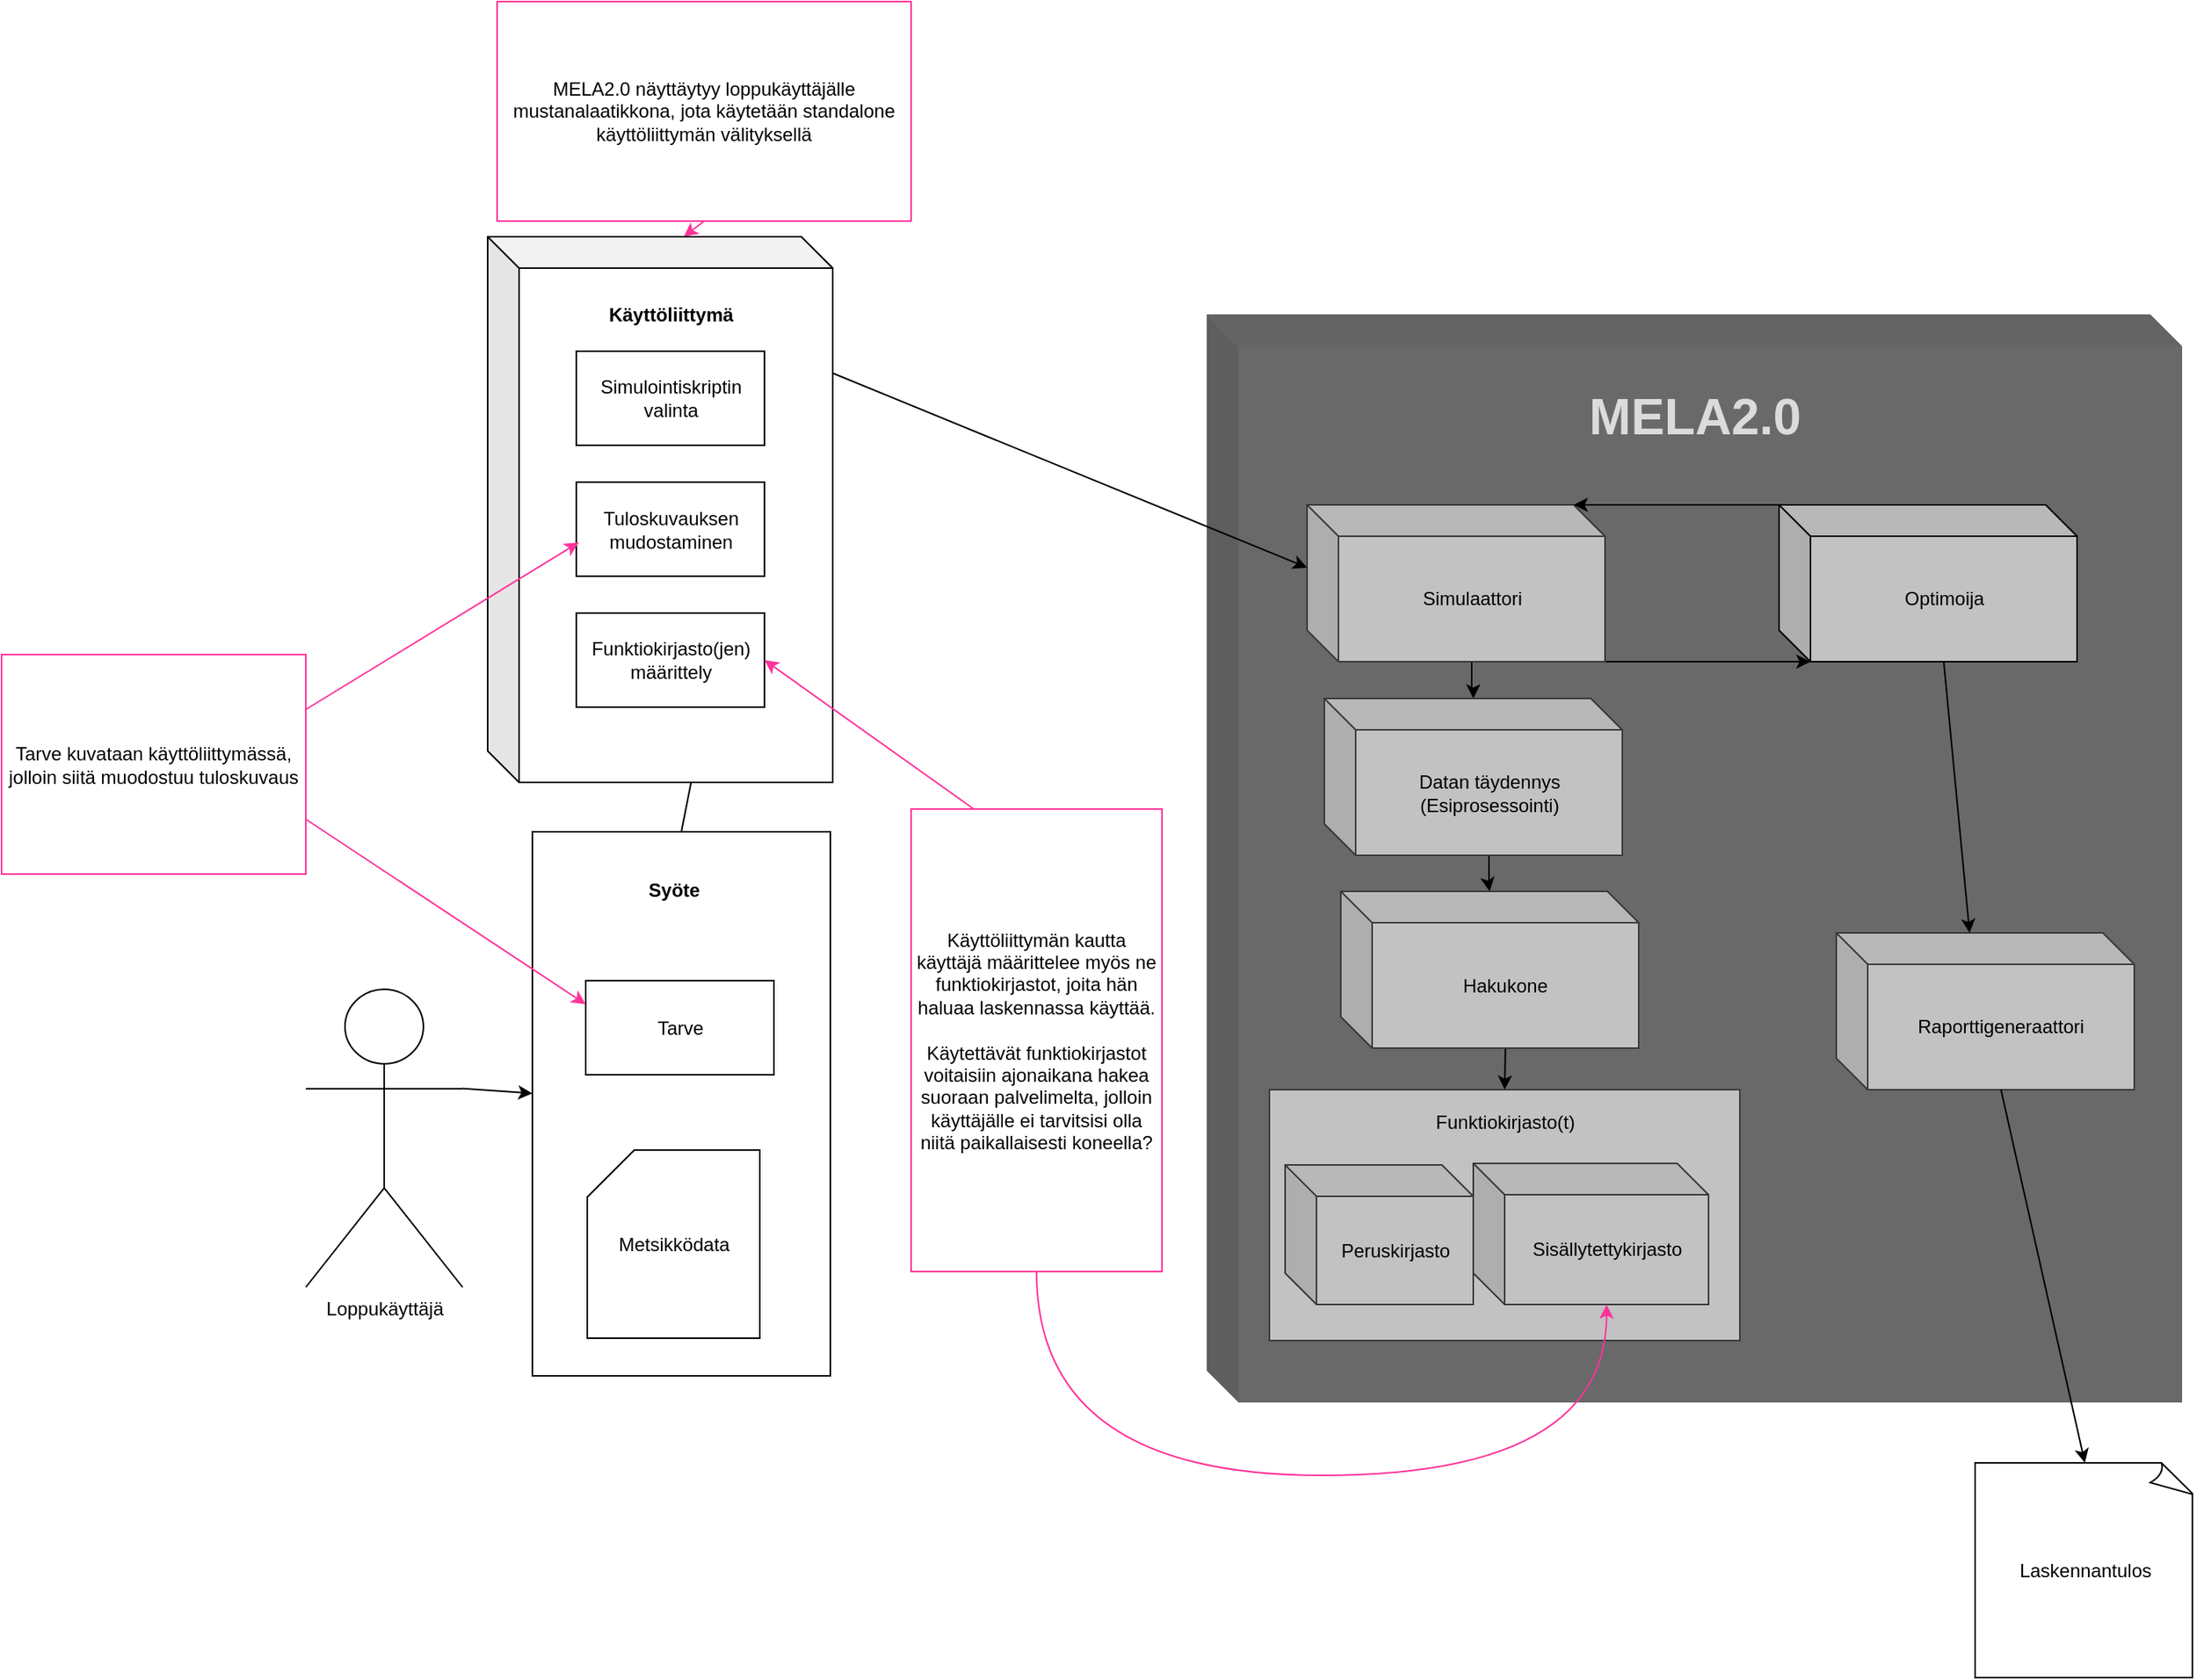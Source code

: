 <mxfile version="10.8.2" type="device"><diagram id="pi8lVP-4z1GT94MgnUVW" name="Page-1"><mxGraphModel dx="2221" dy="793" grid="1" gridSize="10" guides="1" tooltips="1" connect="1" arrows="1" fold="1" page="1" pageScale="1" pageWidth="827" pageHeight="1169" math="0" shadow="0"><root><mxCell id="0"/><mxCell id="1" parent="0"/><mxCell id="40KGSKT9UNboP6RaPfs_-22" style="edgeStyle=none;rounded=0;orthogonalLoop=1;jettySize=auto;html=1;exitX=0.5;exitY=0;exitDx=0;exitDy=0;entryX=0;entryY=0;entryDx=145;entryDy=270;entryPerimeter=0;fontSize=12;fontColor=#000000;" parent="1" source="40KGSKT9UNboP6RaPfs_-19" target="40KGSKT9UNboP6RaPfs_-14" edge="1"><mxGeometry relative="1" as="geometry"/></mxCell><mxCell id="40KGSKT9UNboP6RaPfs_-50" style="edgeStyle=none;rounded=0;orthogonalLoop=1;jettySize=auto;html=1;exitX=1;exitY=0.333;exitDx=0;exitDy=0;exitPerimeter=0;fontSize=12;fontColor=#000000;" parent="1" source="40KGSKT9UNboP6RaPfs_-2" target="40KGSKT9UNboP6RaPfs_-19" edge="1"><mxGeometry relative="1" as="geometry"/></mxCell><mxCell id="40KGSKT9UNboP6RaPfs_-2" value="Loppukäyttäjä" style="shape=umlActor;verticalLabelPosition=bottom;labelBackgroundColor=#ffffff;verticalAlign=top;html=1;outlineConnect=0;fontSize=12;" parent="1" vertex="1"><mxGeometry x="24" y="730" width="100" height="190" as="geometry"/></mxCell><mxCell id="40KGSKT9UNboP6RaPfs_-7" value="" style="shape=cube;whiteSpace=wrap;html=1;boundedLbl=1;backgroundOutline=1;darkOpacity=0.05;darkOpacity2=0.1;fontSize=12;fillColor=#696969;strokeColor=#666666;fontColor=#333333;" parent="1" vertex="1"><mxGeometry x="599" y="300" width="621" height="693" as="geometry"/></mxCell><mxCell id="40KGSKT9UNboP6RaPfs_-10" value="MELA2.0" style="text;html=1;strokeColor=none;fillColor=none;align=center;verticalAlign=middle;whiteSpace=wrap;rounded=0;fontSize=32;fontColor=#DBDBDB;fontStyle=1" parent="1" vertex="1"><mxGeometry x="829.5" y="340" width="160" height="50" as="geometry"/></mxCell><mxCell id="40KGSKT9UNboP6RaPfs_-9" value="Raporttigeneraattori" style="shape=cube;whiteSpace=wrap;html=1;boundedLbl=1;backgroundOutline=1;darkOpacity=0.05;darkOpacity2=0.1;fontSize=12;fillColor=#C2C2C2;strokeColor=#36393d;" parent="1" vertex="1"><mxGeometry x="1000" y="694" width="190" height="100" as="geometry"/></mxCell><mxCell id="40KGSKT9UNboP6RaPfs_-38" style="edgeStyle=none;rounded=0;orthogonalLoop=1;jettySize=auto;html=1;exitX=1;exitY=1;exitDx=0;exitDy=0;exitPerimeter=0;entryX=0;entryY=0;entryDx=20;entryDy=100;entryPerimeter=0;fontSize=12;fontColor=#000000;" parent="1" source="40KGSKT9UNboP6RaPfs_-24" target="40KGSKT9UNboP6RaPfs_-31" edge="1"><mxGeometry relative="1" as="geometry"/></mxCell><mxCell id="emaYGgCwE5d-gxYSA4h4-3" style="edgeStyle=orthogonalEdgeStyle;rounded=0;orthogonalLoop=1;jettySize=auto;html=1;exitX=0;exitY=0;exitDx=105;exitDy=100;exitPerimeter=0;fontSize=12;" edge="1" parent="1" source="40KGSKT9UNboP6RaPfs_-24" target="emaYGgCwE5d-gxYSA4h4-1"><mxGeometry relative="1" as="geometry"/></mxCell><mxCell id="40KGSKT9UNboP6RaPfs_-24" value="Simulaattori" style="shape=cube;whiteSpace=wrap;html=1;boundedLbl=1;backgroundOutline=1;darkOpacity=0.05;darkOpacity2=0.1;fontSize=12;fillColor=#C2C2C2;strokeColor=#36393d;" parent="1" vertex="1"><mxGeometry x="662.5" y="421" width="190" height="100" as="geometry"/></mxCell><mxCell id="40KGSKT9UNboP6RaPfs_-36" style="edgeStyle=none;rounded=0;orthogonalLoop=1;jettySize=auto;html=1;exitX=0;exitY=0;exitDx=105;exitDy=100;exitPerimeter=0;entryX=0.5;entryY=0;entryDx=0;entryDy=0;fontSize=12;fontColor=#000000;" parent="1" source="40KGSKT9UNboP6RaPfs_-25" target="40KGSKT9UNboP6RaPfs_-29" edge="1"><mxGeometry relative="1" as="geometry"/></mxCell><mxCell id="40KGSKT9UNboP6RaPfs_-25" value="Hakukone" style="shape=cube;whiteSpace=wrap;html=1;boundedLbl=1;backgroundOutline=1;darkOpacity=0.05;darkOpacity2=0.1;fontSize=12;fillColor=#C2C2C2;strokeColor=#36393d;" parent="1" vertex="1"><mxGeometry x="684" y="667.5" width="190" height="100" as="geometry"/></mxCell><mxCell id="40KGSKT9UNboP6RaPfs_-39" style="edgeStyle=none;rounded=0;orthogonalLoop=1;jettySize=auto;html=1;exitX=0;exitY=0;exitDx=0;exitDy=0;exitPerimeter=0;entryX=0;entryY=0;entryDx=170;entryDy=0;entryPerimeter=0;fontSize=12;fontColor=#000000;" parent="1" source="40KGSKT9UNboP6RaPfs_-31" target="40KGSKT9UNboP6RaPfs_-24" edge="1"><mxGeometry relative="1" as="geometry"/></mxCell><mxCell id="40KGSKT9UNboP6RaPfs_-40" style="edgeStyle=none;rounded=0;orthogonalLoop=1;jettySize=auto;html=1;exitX=0;exitY=0;exitDx=105;exitDy=100;exitPerimeter=0;entryX=0;entryY=0;entryDx=85;entryDy=0;entryPerimeter=0;fontSize=12;fontColor=#000000;" parent="1" source="40KGSKT9UNboP6RaPfs_-31" target="40KGSKT9UNboP6RaPfs_-9" edge="1"><mxGeometry relative="1" as="geometry"/></mxCell><mxCell id="40KGSKT9UNboP6RaPfs_-31" value="Optimoija" style="shape=cube;whiteSpace=wrap;html=1;boundedLbl=1;backgroundOutline=1;darkOpacity=0.05;darkOpacity2=0.1;fontSize=12;fillColor=#C2C2C2;strokeColor=#000000;" parent="1" vertex="1"><mxGeometry x="963.5" y="421" width="190" height="100" as="geometry"/></mxCell><mxCell id="40KGSKT9UNboP6RaPfs_-35" value="" style="group;fontSize=12;" parent="1" vertex="1" connectable="0"><mxGeometry x="638.5" y="626" width="300" height="160" as="geometry"/></mxCell><mxCell id="40KGSKT9UNboP6RaPfs_-42" value="Laskennantulos" style="whiteSpace=wrap;html=1;shape=mxgraph.basic.document;fontSize=12;" parent="1" vertex="1"><mxGeometry x="1088.5" y="1032" width="140" height="137" as="geometry"/></mxCell><mxCell id="40KGSKT9UNboP6RaPfs_-49" value="" style="group;fontSize=12;" parent="1" vertex="1" connectable="0"><mxGeometry x="168.5" y="629.5" width="190" height="347" as="geometry"/></mxCell><mxCell id="40KGSKT9UNboP6RaPfs_-19" value="" style="rounded=0;whiteSpace=wrap;html=1;fillColor=#ffffff;fontSize=12;fontColor=#000000;" parent="40KGSKT9UNboP6RaPfs_-49" vertex="1"><mxGeometry width="190" height="347" as="geometry"/></mxCell><mxCell id="40KGSKT9UNboP6RaPfs_-5" value="Metsikködata" style="shape=card;whiteSpace=wrap;html=1;fontSize=12;" parent="40KGSKT9UNboP6RaPfs_-49" vertex="1"><mxGeometry x="35" y="203" width="110" height="120" as="geometry"/></mxCell><mxCell id="40KGSKT9UNboP6RaPfs_-17" value="Tarve" style="rounded=0;whiteSpace=wrap;html=1;fillColor=#ffffff;fontSize=12;fontColor=#000000;" parent="40KGSKT9UNboP6RaPfs_-49" vertex="1"><mxGeometry x="34" y="95" width="120" height="60" as="geometry"/></mxCell><mxCell id="40KGSKT9UNboP6RaPfs_-20" value="Syöte" style="text;html=1;strokeColor=none;fillColor=none;align=center;verticalAlign=middle;whiteSpace=wrap;rounded=0;fontSize=12;fontColor=#000000;fontStyle=1" parent="40KGSKT9UNboP6RaPfs_-49" vertex="1"><mxGeometry x="70" y="27" width="40" height="20" as="geometry"/></mxCell><mxCell id="40KGSKT9UNboP6RaPfs_-32" style="edgeStyle=none;rounded=0;orthogonalLoop=1;jettySize=auto;html=1;exitX=1;exitY=0.25;exitDx=0;exitDy=0;exitPerimeter=0;entryX=0;entryY=0;entryDx=0;entryDy=40;entryPerimeter=0;fontSize=12;fontColor=#000000;" parent="1" source="40KGSKT9UNboP6RaPfs_-14" target="40KGSKT9UNboP6RaPfs_-24" edge="1"><mxGeometry relative="1" as="geometry"/></mxCell><mxCell id="40KGSKT9UNboP6RaPfs_-46" style="edgeStyle=none;rounded=0;orthogonalLoop=1;jettySize=auto;html=1;exitX=0;exitY=0;exitDx=105;exitDy=100;exitPerimeter=0;entryX=0.5;entryY=0;entryDx=0;entryDy=0;entryPerimeter=0;fontSize=12;fontColor=#000000;" parent="1" source="40KGSKT9UNboP6RaPfs_-9" target="40KGSKT9UNboP6RaPfs_-42" edge="1"><mxGeometry relative="1" as="geometry"/></mxCell><mxCell id="40KGSKT9UNboP6RaPfs_-55" style="edgeStyle=none;rounded=0;orthogonalLoop=1;jettySize=auto;html=1;exitX=0.5;exitY=1;exitDx=0;exitDy=0;entryX=0;entryY=0;entryDx=125;entryDy=0;entryPerimeter=0;fontSize=12;fontColor=#000000;strokeColor=#FF3399;" parent="1" source="40KGSKT9UNboP6RaPfs_-54" target="40KGSKT9UNboP6RaPfs_-14" edge="1"><mxGeometry relative="1" as="geometry"/></mxCell><mxCell id="40KGSKT9UNboP6RaPfs_-54" value="MELA2.0 näyttäytyy loppukäyttäjälle mustanalaatikkona, jota käytetään standalone käyttöliittymän välityksellä" style="text;html=1;align=center;verticalAlign=middle;whiteSpace=wrap;rounded=0;fontSize=12;strokeColor=#FF3399;fillColor=#ffffff;" parent="1" vertex="1"><mxGeometry x="146" y="100" width="264" height="140" as="geometry"/></mxCell><mxCell id="40KGSKT9UNboP6RaPfs_-57" style="edgeStyle=none;rounded=0;orthogonalLoop=1;jettySize=auto;html=1;exitX=1;exitY=0.75;exitDx=0;exitDy=0;entryX=0;entryY=0.25;entryDx=0;entryDy=0;strokeColor=#FF3399;fontSize=12;fontColor=#000000;" parent="1" source="40KGSKT9UNboP6RaPfs_-56" target="40KGSKT9UNboP6RaPfs_-17" edge="1"><mxGeometry relative="1" as="geometry"/></mxCell><mxCell id="40KGSKT9UNboP6RaPfs_-56" value="Tarve kuvataan käyttöliittymässä, jolloin siitä muodostuu tuloskuvaus" style="text;html=1;align=center;verticalAlign=middle;whiteSpace=wrap;rounded=0;fontSize=12;strokeColor=#FF3399;fillColor=#ffffff;" parent="1" vertex="1"><mxGeometry x="-170" y="516.5" width="194" height="140" as="geometry"/></mxCell><mxCell id="40KGSKT9UNboP6RaPfs_-60" value="&lt;div style=&quot;font-size: 12px;&quot;&gt;Käyttöliittymän kautta käyttäjä määrittelee myös ne funktiokirjastot, joita hän haluaa laskennassa käyttää.&lt;/div&gt;&lt;div style=&quot;font-size: 12px;&quot;&gt;&lt;br style=&quot;font-size: 12px;&quot;&gt;&lt;/div&gt;&lt;div style=&quot;font-size: 12px;&quot;&gt;Käytettävät funktiokirjastot voitaisiin ajonaikana hakea suoraan palvelimelta, jolloin käyttäjälle ei tarvitsisi olla niitä paikallaisesti koneella?&lt;br style=&quot;font-size: 12px;&quot;&gt;&lt;/div&gt;" style="text;html=1;align=center;verticalAlign=middle;whiteSpace=wrap;rounded=0;fontSize=12;strokeColor=#FF3399;fillColor=#ffffff;" parent="1" vertex="1"><mxGeometry x="410" y="615" width="160" height="295" as="geometry"/></mxCell><mxCell id="emaYGgCwE5d-gxYSA4h4-4" style="edgeStyle=orthogonalEdgeStyle;rounded=0;orthogonalLoop=1;jettySize=auto;html=1;exitX=0;exitY=0;exitDx=105;exitDy=100;exitPerimeter=0;fontSize=12;" edge="1" parent="1" source="emaYGgCwE5d-gxYSA4h4-1" target="40KGSKT9UNboP6RaPfs_-25"><mxGeometry relative="1" as="geometry"/></mxCell><mxCell id="emaYGgCwE5d-gxYSA4h4-1" value="&lt;div style=&quot;font-size: 12px;&quot;&gt;Datan täydennys&lt;/div&gt;&lt;div style=&quot;font-size: 12px;&quot;&gt;(Esiprosessointi)&lt;br style=&quot;font-size: 12px;&quot;&gt;&lt;/div&gt;" style="shape=cube;whiteSpace=wrap;html=1;boundedLbl=1;backgroundOutline=1;darkOpacity=0.05;darkOpacity2=0.1;fontSize=12;fillColor=#C2C2C2;strokeColor=#36393d;" vertex="1" parent="1"><mxGeometry x="673.5" y="544.5" width="190" height="100" as="geometry"/></mxCell><mxCell id="emaYGgCwE5d-gxYSA4h4-2" value="" style="group;fontSize=12;" vertex="1" connectable="0" parent="1"><mxGeometry x="638.5" y="794" width="300" height="160" as="geometry"/></mxCell><mxCell id="40KGSKT9UNboP6RaPfs_-29" value="" style="rounded=0;whiteSpace=wrap;html=1;fillColor=#C2C2C2;fontSize=12;strokeColor=#36393d;" parent="emaYGgCwE5d-gxYSA4h4-2" vertex="1"><mxGeometry width="300" height="160" as="geometry"/></mxCell><mxCell id="40KGSKT9UNboP6RaPfs_-28" value="Sisällytettykirjasto" style="shape=cube;whiteSpace=wrap;html=1;boundedLbl=1;backgroundOutline=1;darkOpacity=0.05;darkOpacity2=0.1;fontSize=12;fillColor=#C2C2C2;strokeColor=#36393d;" parent="emaYGgCwE5d-gxYSA4h4-2" vertex="1"><mxGeometry x="130" y="47" width="150" height="90" as="geometry"/></mxCell><mxCell id="40KGSKT9UNboP6RaPfs_-27" value="Peruskirjasto" style="shape=cube;whiteSpace=wrap;html=1;boundedLbl=1;backgroundOutline=1;darkOpacity=0.05;darkOpacity2=0.1;fontSize=12;fillColor=#C2C2C2;strokeColor=#36393d;" parent="emaYGgCwE5d-gxYSA4h4-2" vertex="1"><mxGeometry x="10" y="48" width="120" height="89" as="geometry"/></mxCell><mxCell id="40KGSKT9UNboP6RaPfs_-30" value="Funktiokirjasto(t)" style="text;html=1;strokeColor=none;fillColor=none;align=center;verticalAlign=middle;whiteSpace=wrap;rounded=0;fontSize=12;fontColor=#000000;" parent="emaYGgCwE5d-gxYSA4h4-2" vertex="1"><mxGeometry x="130" y="11" width="40" height="20" as="geometry"/></mxCell><mxCell id="40KGSKT9UNboP6RaPfs_-62" style="edgeStyle=orthogonalEdgeStyle;rounded=0;orthogonalLoop=1;jettySize=auto;html=1;exitX=0.5;exitY=1;exitDx=0;exitDy=0;entryX=0;entryY=0;entryDx=85;entryDy=90;entryPerimeter=0;strokeColor=#FF3399;fontSize=12;fontColor=#000000;curved=1;" parent="1" source="40KGSKT9UNboP6RaPfs_-60" target="40KGSKT9UNboP6RaPfs_-28" edge="1"><mxGeometry relative="1" as="geometry"><Array as="points"><mxPoint x="490" y="1040"/><mxPoint x="854" y="1040"/></Array></mxGeometry></mxCell><mxCell id="40KGSKT9UNboP6RaPfs_-14" value="" style="shape=cube;whiteSpace=wrap;html=1;boundedLbl=1;backgroundOutline=1;darkOpacity=0.05;darkOpacity2=0.1;fontSize=12;" parent="1" vertex="1"><mxGeometry x="140" y="250" width="220" height="348" as="geometry"/></mxCell><mxCell id="40KGSKT9UNboP6RaPfs_-15" value="Käyttöliittymä" style="text;html=1;strokeColor=none;fillColor=none;align=center;verticalAlign=middle;whiteSpace=wrap;rounded=0;fontSize=12;fontColor=#000000;fontStyle=1" parent="1" vertex="1"><mxGeometry x="226.5" y="290" width="60" height="20" as="geometry"/></mxCell><mxCell id="emaYGgCwE5d-gxYSA4h4-8" value="Funktiokirjasto(jen) määrittely" style="rounded=0;whiteSpace=wrap;html=1;fontSize=12;" vertex="1" parent="1"><mxGeometry x="196.5" y="490" width="120" height="60" as="geometry"/></mxCell><mxCell id="emaYGgCwE5d-gxYSA4h4-10" value="&lt;div&gt;Simulointiskriptin valinta&lt;/div&gt;" style="rounded=0;whiteSpace=wrap;html=1;fontSize=12;" vertex="1" parent="1"><mxGeometry x="196.5" y="323" width="120" height="60" as="geometry"/></mxCell><mxCell id="emaYGgCwE5d-gxYSA4h4-11" value="Tuloskuvauksen mudostaminen" style="rounded=0;whiteSpace=wrap;html=1;fontSize=12;" vertex="1" parent="1"><mxGeometry x="196.5" y="406.5" width="120" height="60" as="geometry"/></mxCell><mxCell id="40KGSKT9UNboP6RaPfs_-61" style="edgeStyle=none;rounded=0;orthogonalLoop=1;jettySize=auto;html=1;exitX=0.25;exitY=0;exitDx=0;exitDy=0;entryX=1;entryY=0.5;entryDx=0;entryDy=0;strokeColor=#FF3399;fontSize=12;fontColor=#000000;" parent="1" source="40KGSKT9UNboP6RaPfs_-60" target="emaYGgCwE5d-gxYSA4h4-8" edge="1"><mxGeometry relative="1" as="geometry"><mxPoint x="330" y="541" as="targetPoint"/></mxGeometry></mxCell><mxCell id="40KGSKT9UNboP6RaPfs_-58" style="edgeStyle=none;rounded=0;orthogonalLoop=1;jettySize=auto;html=1;exitX=1;exitY=0.25;exitDx=0;exitDy=0;entryX=0.013;entryY=0.642;entryDx=0;entryDy=0;strokeColor=#FF3399;fontSize=12;fontColor=#000000;entryPerimeter=0;" parent="1" source="40KGSKT9UNboP6RaPfs_-56" target="emaYGgCwE5d-gxYSA4h4-11" edge="1"><mxGeometry relative="1" as="geometry"><mxPoint x="165" y="456" as="targetPoint"/></mxGeometry></mxCell></root></mxGraphModel></diagram></mxfile>